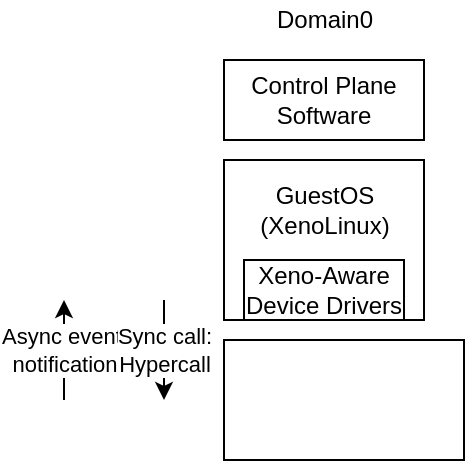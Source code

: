 <mxfile version="13.3.9" type="device"><diagram id="hJybs4iBMjULMJgC-Wa-" name="Page-1"><mxGraphModel dx="998" dy="415" grid="1" gridSize="10" guides="0" tooltips="1" connect="1" arrows="1" fold="1" page="1" pageScale="1" pageWidth="827" pageHeight="1169" math="0" shadow="0"><root><mxCell id="0"/><mxCell id="1" parent="0"/><mxCell id="fZ5FskGlFuJinTr_utTd-10" value="Async event:&lt;br&gt;notification" style="endArrow=classic;html=1;" edge="1" parent="1"><mxGeometry width="50" height="50" relative="1" as="geometry"><mxPoint y="280" as="sourcePoint"/><mxPoint y="230" as="targetPoint"/></mxGeometry></mxCell><mxCell id="fZ5FskGlFuJinTr_utTd-1" value="Control Plane Software" style="rounded=0;whiteSpace=wrap;html=1;" vertex="1" parent="1"><mxGeometry x="80" y="110" width="100" height="40" as="geometry"/></mxCell><mxCell id="fZ5FskGlFuJinTr_utTd-2" value="" style="rounded=0;whiteSpace=wrap;html=1;" vertex="1" parent="1"><mxGeometry x="80" y="160" width="100" height="80" as="geometry"/></mxCell><mxCell id="fZ5FskGlFuJinTr_utTd-3" value="Xeno-Aware Device Drivers" style="rounded=0;whiteSpace=wrap;html=1;" vertex="1" parent="1"><mxGeometry x="90" y="210" width="80" height="30" as="geometry"/></mxCell><mxCell id="fZ5FskGlFuJinTr_utTd-4" value="GuestOS&lt;br&gt;(XenoLinux)" style="text;html=1;align=center;verticalAlign=middle;resizable=0;points=[];autosize=1;" vertex="1" parent="1"><mxGeometry x="90" y="170" width="80" height="30" as="geometry"/></mxCell><mxCell id="fZ5FskGlFuJinTr_utTd-5" value="Domain0" style="text;html=1;align=center;verticalAlign=middle;resizable=0;points=[];autosize=1;" vertex="1" parent="1"><mxGeometry x="100" y="80" width="60" height="20" as="geometry"/></mxCell><mxCell id="fZ5FskGlFuJinTr_utTd-7" value="" style="rounded=0;whiteSpace=wrap;html=1;" vertex="1" parent="1"><mxGeometry x="80" y="250" width="120" height="60" as="geometry"/></mxCell><mxCell id="fZ5FskGlFuJinTr_utTd-11" value="Sync call:&lt;br&gt;Hypercall" style="endArrow=classic;html=1;" edge="1" parent="1"><mxGeometry width="50" height="50" relative="1" as="geometry"><mxPoint x="50" y="230" as="sourcePoint"/><mxPoint x="50" y="280" as="targetPoint"/></mxGeometry></mxCell></root></mxGraphModel></diagram></mxfile>